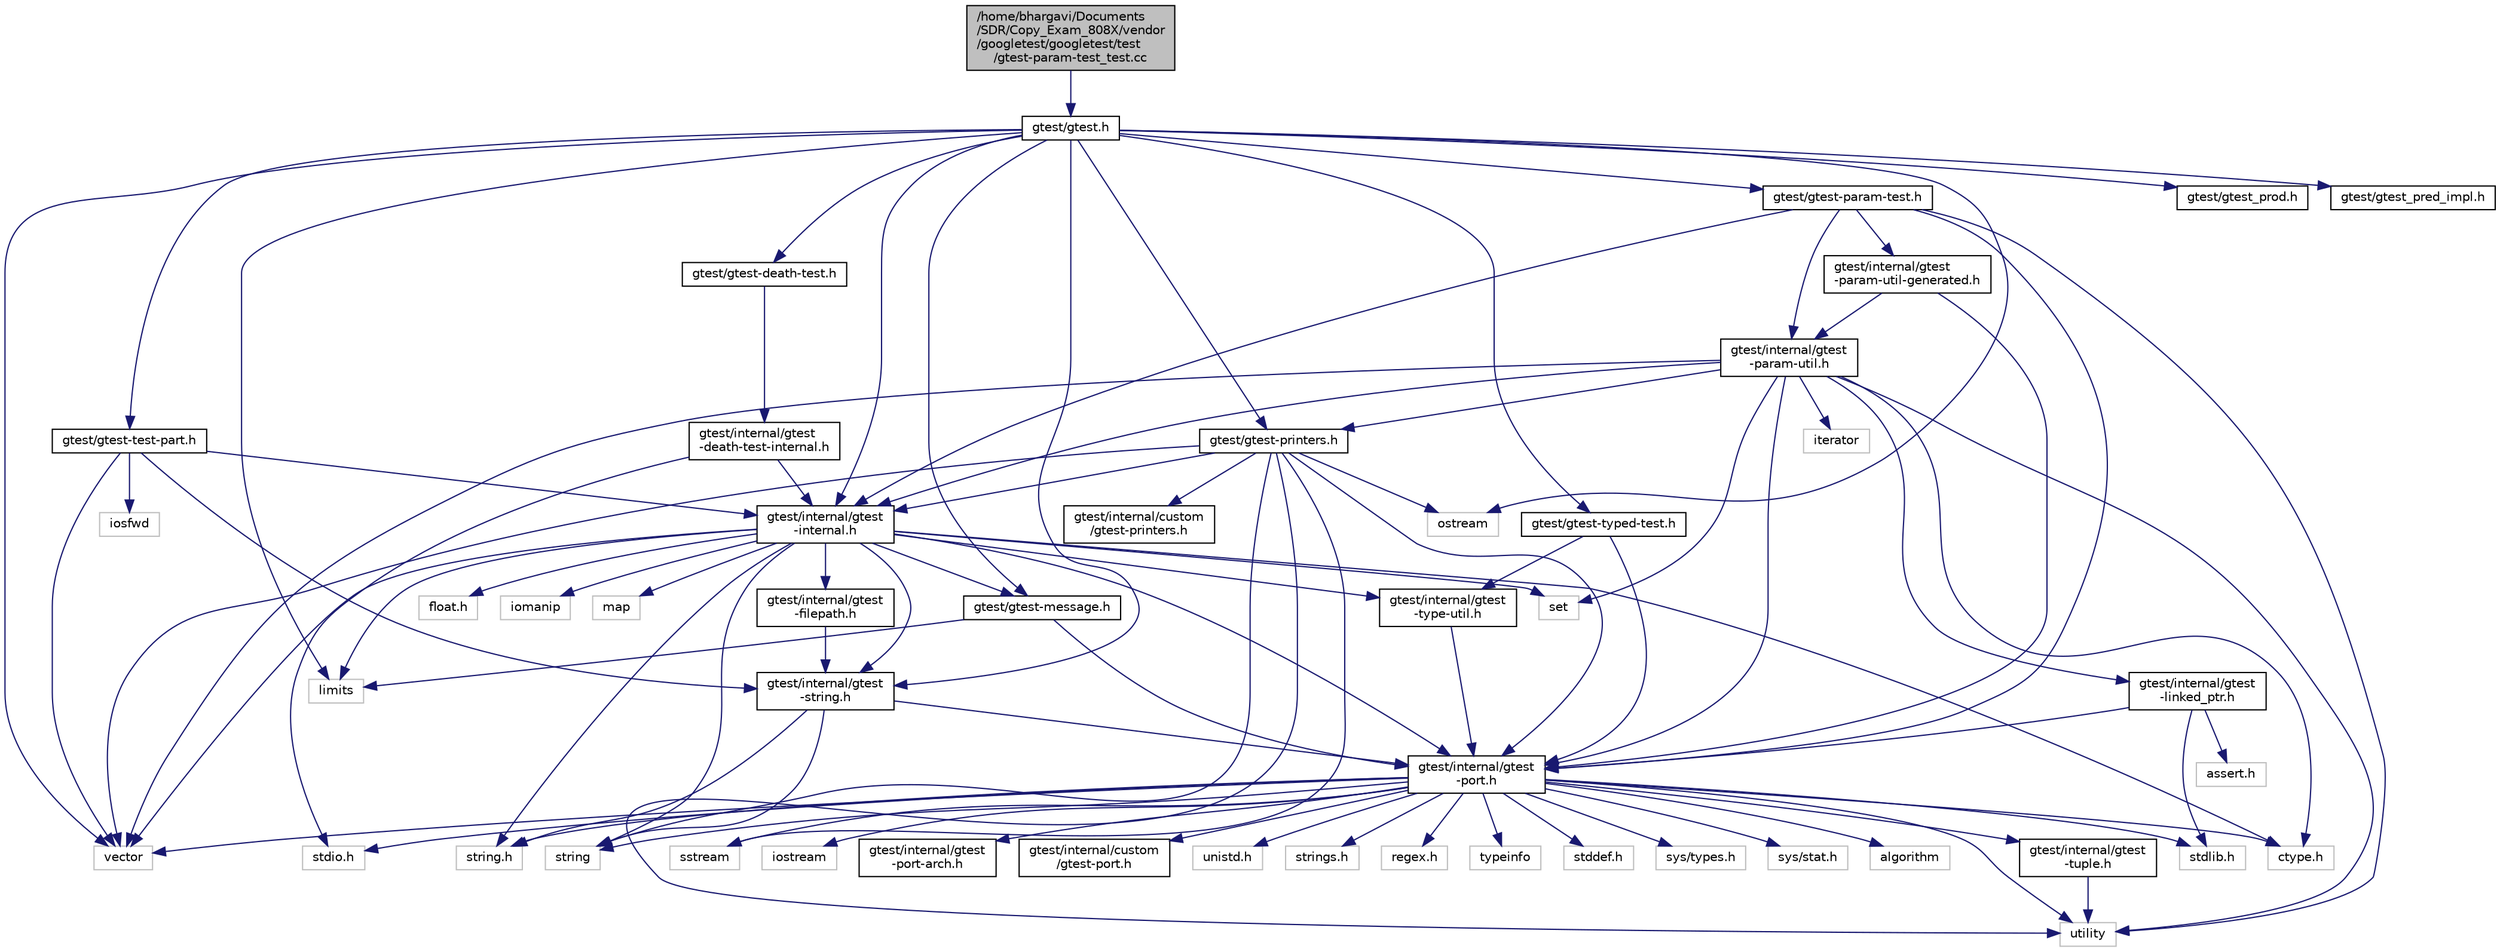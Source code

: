 digraph "/home/bhargavi/Documents/SDR/Copy_Exam_808X/vendor/googletest/googletest/test/gtest-param-test_test.cc"
{
  edge [fontname="Helvetica",fontsize="10",labelfontname="Helvetica",labelfontsize="10"];
  node [fontname="Helvetica",fontsize="10",shape=record];
  Node1 [label="/home/bhargavi/Documents\l/SDR/Copy_Exam_808X/vendor\l/googletest/googletest/test\l/gtest-param-test_test.cc",height=0.2,width=0.4,color="black", fillcolor="grey75", style="filled", fontcolor="black"];
  Node1 -> Node2 [color="midnightblue",fontsize="10",style="solid"];
  Node2 [label="gtest/gtest.h",height=0.2,width=0.4,color="black", fillcolor="white", style="filled",URL="$gtest_8h.html"];
  Node2 -> Node3 [color="midnightblue",fontsize="10",style="solid"];
  Node3 [label="limits",height=0.2,width=0.4,color="grey75", fillcolor="white", style="filled"];
  Node2 -> Node4 [color="midnightblue",fontsize="10",style="solid"];
  Node4 [label="ostream",height=0.2,width=0.4,color="grey75", fillcolor="white", style="filled"];
  Node2 -> Node5 [color="midnightblue",fontsize="10",style="solid"];
  Node5 [label="vector",height=0.2,width=0.4,color="grey75", fillcolor="white", style="filled"];
  Node2 -> Node6 [color="midnightblue",fontsize="10",style="solid"];
  Node6 [label="gtest/internal/gtest\l-internal.h",height=0.2,width=0.4,color="black", fillcolor="white", style="filled",URL="$gtest-internal_8h.html"];
  Node6 -> Node7 [color="midnightblue",fontsize="10",style="solid"];
  Node7 [label="gtest/internal/gtest\l-port.h",height=0.2,width=0.4,color="black", fillcolor="white", style="filled",URL="$gtest-port_8h.html"];
  Node7 -> Node8 [color="midnightblue",fontsize="10",style="solid"];
  Node8 [label="ctype.h",height=0.2,width=0.4,color="grey75", fillcolor="white", style="filled"];
  Node7 -> Node9 [color="midnightblue",fontsize="10",style="solid"];
  Node9 [label="stddef.h",height=0.2,width=0.4,color="grey75", fillcolor="white", style="filled"];
  Node7 -> Node10 [color="midnightblue",fontsize="10",style="solid"];
  Node10 [label="stdlib.h",height=0.2,width=0.4,color="grey75", fillcolor="white", style="filled"];
  Node7 -> Node11 [color="midnightblue",fontsize="10",style="solid"];
  Node11 [label="stdio.h",height=0.2,width=0.4,color="grey75", fillcolor="white", style="filled"];
  Node7 -> Node12 [color="midnightblue",fontsize="10",style="solid"];
  Node12 [label="string.h",height=0.2,width=0.4,color="grey75", fillcolor="white", style="filled"];
  Node7 -> Node13 [color="midnightblue",fontsize="10",style="solid"];
  Node13 [label="sys/types.h",height=0.2,width=0.4,color="grey75", fillcolor="white", style="filled"];
  Node7 -> Node14 [color="midnightblue",fontsize="10",style="solid"];
  Node14 [label="sys/stat.h",height=0.2,width=0.4,color="grey75", fillcolor="white", style="filled"];
  Node7 -> Node15 [color="midnightblue",fontsize="10",style="solid"];
  Node15 [label="algorithm",height=0.2,width=0.4,color="grey75", fillcolor="white", style="filled"];
  Node7 -> Node16 [color="midnightblue",fontsize="10",style="solid"];
  Node16 [label="iostream",height=0.2,width=0.4,color="grey75", fillcolor="white", style="filled"];
  Node7 -> Node17 [color="midnightblue",fontsize="10",style="solid"];
  Node17 [label="sstream",height=0.2,width=0.4,color="grey75", fillcolor="white", style="filled"];
  Node7 -> Node18 [color="midnightblue",fontsize="10",style="solid"];
  Node18 [label="string",height=0.2,width=0.4,color="grey75", fillcolor="white", style="filled"];
  Node7 -> Node19 [color="midnightblue",fontsize="10",style="solid"];
  Node19 [label="utility",height=0.2,width=0.4,color="grey75", fillcolor="white", style="filled"];
  Node7 -> Node5 [color="midnightblue",fontsize="10",style="solid"];
  Node7 -> Node20 [color="midnightblue",fontsize="10",style="solid"];
  Node20 [label="gtest/internal/gtest\l-port-arch.h",height=0.2,width=0.4,color="black", fillcolor="white", style="filled",URL="$gtest-port-arch_8h.html"];
  Node7 -> Node21 [color="midnightblue",fontsize="10",style="solid"];
  Node21 [label="gtest/internal/custom\l/gtest-port.h",height=0.2,width=0.4,color="black", fillcolor="white", style="filled",URL="$custom_2gtest-port_8h.html"];
  Node7 -> Node22 [color="midnightblue",fontsize="10",style="solid"];
  Node22 [label="unistd.h",height=0.2,width=0.4,color="grey75", fillcolor="white", style="filled"];
  Node7 -> Node23 [color="midnightblue",fontsize="10",style="solid"];
  Node23 [label="strings.h",height=0.2,width=0.4,color="grey75", fillcolor="white", style="filled"];
  Node7 -> Node24 [color="midnightblue",fontsize="10",style="solid"];
  Node24 [label="regex.h",height=0.2,width=0.4,color="grey75", fillcolor="white", style="filled"];
  Node7 -> Node25 [color="midnightblue",fontsize="10",style="solid"];
  Node25 [label="typeinfo",height=0.2,width=0.4,color="grey75", fillcolor="white", style="filled"];
  Node7 -> Node26 [color="midnightblue",fontsize="10",style="solid"];
  Node26 [label="gtest/internal/gtest\l-tuple.h",height=0.2,width=0.4,color="black", fillcolor="white", style="filled",URL="$gtest-tuple_8h.html"];
  Node26 -> Node19 [color="midnightblue",fontsize="10",style="solid"];
  Node6 -> Node8 [color="midnightblue",fontsize="10",style="solid"];
  Node6 -> Node27 [color="midnightblue",fontsize="10",style="solid"];
  Node27 [label="float.h",height=0.2,width=0.4,color="grey75", fillcolor="white", style="filled"];
  Node6 -> Node12 [color="midnightblue",fontsize="10",style="solid"];
  Node6 -> Node28 [color="midnightblue",fontsize="10",style="solid"];
  Node28 [label="iomanip",height=0.2,width=0.4,color="grey75", fillcolor="white", style="filled"];
  Node6 -> Node3 [color="midnightblue",fontsize="10",style="solid"];
  Node6 -> Node29 [color="midnightblue",fontsize="10",style="solid"];
  Node29 [label="map",height=0.2,width=0.4,color="grey75", fillcolor="white", style="filled"];
  Node6 -> Node30 [color="midnightblue",fontsize="10",style="solid"];
  Node30 [label="set",height=0.2,width=0.4,color="grey75", fillcolor="white", style="filled"];
  Node6 -> Node18 [color="midnightblue",fontsize="10",style="solid"];
  Node6 -> Node5 [color="midnightblue",fontsize="10",style="solid"];
  Node6 -> Node31 [color="midnightblue",fontsize="10",style="solid"];
  Node31 [label="gtest/gtest-message.h",height=0.2,width=0.4,color="black", fillcolor="white", style="filled",URL="$gtest-message_8h.html"];
  Node31 -> Node3 [color="midnightblue",fontsize="10",style="solid"];
  Node31 -> Node7 [color="midnightblue",fontsize="10",style="solid"];
  Node6 -> Node32 [color="midnightblue",fontsize="10",style="solid"];
  Node32 [label="gtest/internal/gtest\l-string.h",height=0.2,width=0.4,color="black", fillcolor="white", style="filled",URL="$gtest-string_8h.html"];
  Node32 -> Node12 [color="midnightblue",fontsize="10",style="solid"];
  Node32 -> Node18 [color="midnightblue",fontsize="10",style="solid"];
  Node32 -> Node7 [color="midnightblue",fontsize="10",style="solid"];
  Node6 -> Node33 [color="midnightblue",fontsize="10",style="solid"];
  Node33 [label="gtest/internal/gtest\l-filepath.h",height=0.2,width=0.4,color="black", fillcolor="white", style="filled",URL="$gtest-filepath_8h.html"];
  Node33 -> Node32 [color="midnightblue",fontsize="10",style="solid"];
  Node6 -> Node34 [color="midnightblue",fontsize="10",style="solid"];
  Node34 [label="gtest/internal/gtest\l-type-util.h",height=0.2,width=0.4,color="black", fillcolor="white", style="filled",URL="$gtest-type-util_8h.html"];
  Node34 -> Node7 [color="midnightblue",fontsize="10",style="solid"];
  Node2 -> Node32 [color="midnightblue",fontsize="10",style="solid"];
  Node2 -> Node35 [color="midnightblue",fontsize="10",style="solid"];
  Node35 [label="gtest/gtest-death-test.h",height=0.2,width=0.4,color="black", fillcolor="white", style="filled",URL="$gtest-death-test_8h.html"];
  Node35 -> Node36 [color="midnightblue",fontsize="10",style="solid"];
  Node36 [label="gtest/internal/gtest\l-death-test-internal.h",height=0.2,width=0.4,color="black", fillcolor="white", style="filled",URL="$gtest-death-test-internal_8h.html"];
  Node36 -> Node6 [color="midnightblue",fontsize="10",style="solid"];
  Node36 -> Node11 [color="midnightblue",fontsize="10",style="solid"];
  Node2 -> Node31 [color="midnightblue",fontsize="10",style="solid"];
  Node2 -> Node37 [color="midnightblue",fontsize="10",style="solid"];
  Node37 [label="gtest/gtest-param-test.h",height=0.2,width=0.4,color="black", fillcolor="white", style="filled",URL="$gtest-param-test_8h.html"];
  Node37 -> Node7 [color="midnightblue",fontsize="10",style="solid"];
  Node37 -> Node19 [color="midnightblue",fontsize="10",style="solid"];
  Node37 -> Node6 [color="midnightblue",fontsize="10",style="solid"];
  Node37 -> Node38 [color="midnightblue",fontsize="10",style="solid"];
  Node38 [label="gtest/internal/gtest\l-param-util.h",height=0.2,width=0.4,color="black", fillcolor="white", style="filled",URL="$gtest-param-util_8h.html"];
  Node38 -> Node8 [color="midnightblue",fontsize="10",style="solid"];
  Node38 -> Node39 [color="midnightblue",fontsize="10",style="solid"];
  Node39 [label="iterator",height=0.2,width=0.4,color="grey75", fillcolor="white", style="filled"];
  Node38 -> Node30 [color="midnightblue",fontsize="10",style="solid"];
  Node38 -> Node19 [color="midnightblue",fontsize="10",style="solid"];
  Node38 -> Node5 [color="midnightblue",fontsize="10",style="solid"];
  Node38 -> Node6 [color="midnightblue",fontsize="10",style="solid"];
  Node38 -> Node40 [color="midnightblue",fontsize="10",style="solid"];
  Node40 [label="gtest/internal/gtest\l-linked_ptr.h",height=0.2,width=0.4,color="black", fillcolor="white", style="filled",URL="$gtest-linked__ptr_8h.html"];
  Node40 -> Node10 [color="midnightblue",fontsize="10",style="solid"];
  Node40 -> Node41 [color="midnightblue",fontsize="10",style="solid"];
  Node41 [label="assert.h",height=0.2,width=0.4,color="grey75", fillcolor="white", style="filled"];
  Node40 -> Node7 [color="midnightblue",fontsize="10",style="solid"];
  Node38 -> Node7 [color="midnightblue",fontsize="10",style="solid"];
  Node38 -> Node42 [color="midnightblue",fontsize="10",style="solid"];
  Node42 [label="gtest/gtest-printers.h",height=0.2,width=0.4,color="black", fillcolor="white", style="filled",URL="$gtest-printers_8h.html"];
  Node42 -> Node4 [color="midnightblue",fontsize="10",style="solid"];
  Node42 -> Node17 [color="midnightblue",fontsize="10",style="solid"];
  Node42 -> Node18 [color="midnightblue",fontsize="10",style="solid"];
  Node42 -> Node19 [color="midnightblue",fontsize="10",style="solid"];
  Node42 -> Node5 [color="midnightblue",fontsize="10",style="solid"];
  Node42 -> Node7 [color="midnightblue",fontsize="10",style="solid"];
  Node42 -> Node6 [color="midnightblue",fontsize="10",style="solid"];
  Node42 -> Node43 [color="midnightblue",fontsize="10",style="solid"];
  Node43 [label="gtest/internal/custom\l/gtest-printers.h",height=0.2,width=0.4,color="black", fillcolor="white", style="filled",URL="$internal_2custom_2gtest-printers_8h.html"];
  Node37 -> Node44 [color="midnightblue",fontsize="10",style="solid"];
  Node44 [label="gtest/internal/gtest\l-param-util-generated.h",height=0.2,width=0.4,color="black", fillcolor="white", style="filled",URL="$gtest-param-util-generated_8h.html"];
  Node44 -> Node38 [color="midnightblue",fontsize="10",style="solid"];
  Node44 -> Node7 [color="midnightblue",fontsize="10",style="solid"];
  Node2 -> Node42 [color="midnightblue",fontsize="10",style="solid"];
  Node2 -> Node45 [color="midnightblue",fontsize="10",style="solid"];
  Node45 [label="gtest/gtest_prod.h",height=0.2,width=0.4,color="black", fillcolor="white", style="filled",URL="$gtest__prod_8h.html"];
  Node2 -> Node46 [color="midnightblue",fontsize="10",style="solid"];
  Node46 [label="gtest/gtest-test-part.h",height=0.2,width=0.4,color="black", fillcolor="white", style="filled",URL="$gtest-test-part_8h.html"];
  Node46 -> Node47 [color="midnightblue",fontsize="10",style="solid"];
  Node47 [label="iosfwd",height=0.2,width=0.4,color="grey75", fillcolor="white", style="filled"];
  Node46 -> Node5 [color="midnightblue",fontsize="10",style="solid"];
  Node46 -> Node6 [color="midnightblue",fontsize="10",style="solid"];
  Node46 -> Node32 [color="midnightblue",fontsize="10",style="solid"];
  Node2 -> Node48 [color="midnightblue",fontsize="10",style="solid"];
  Node48 [label="gtest/gtest-typed-test.h",height=0.2,width=0.4,color="black", fillcolor="white", style="filled",URL="$gtest-typed-test_8h.html"];
  Node48 -> Node7 [color="midnightblue",fontsize="10",style="solid"];
  Node48 -> Node34 [color="midnightblue",fontsize="10",style="solid"];
  Node2 -> Node49 [color="midnightblue",fontsize="10",style="solid"];
  Node49 [label="gtest/gtest_pred_impl.h",height=0.2,width=0.4,color="black", fillcolor="white", style="filled",URL="$gtest__pred__impl_8h.html"];
}
